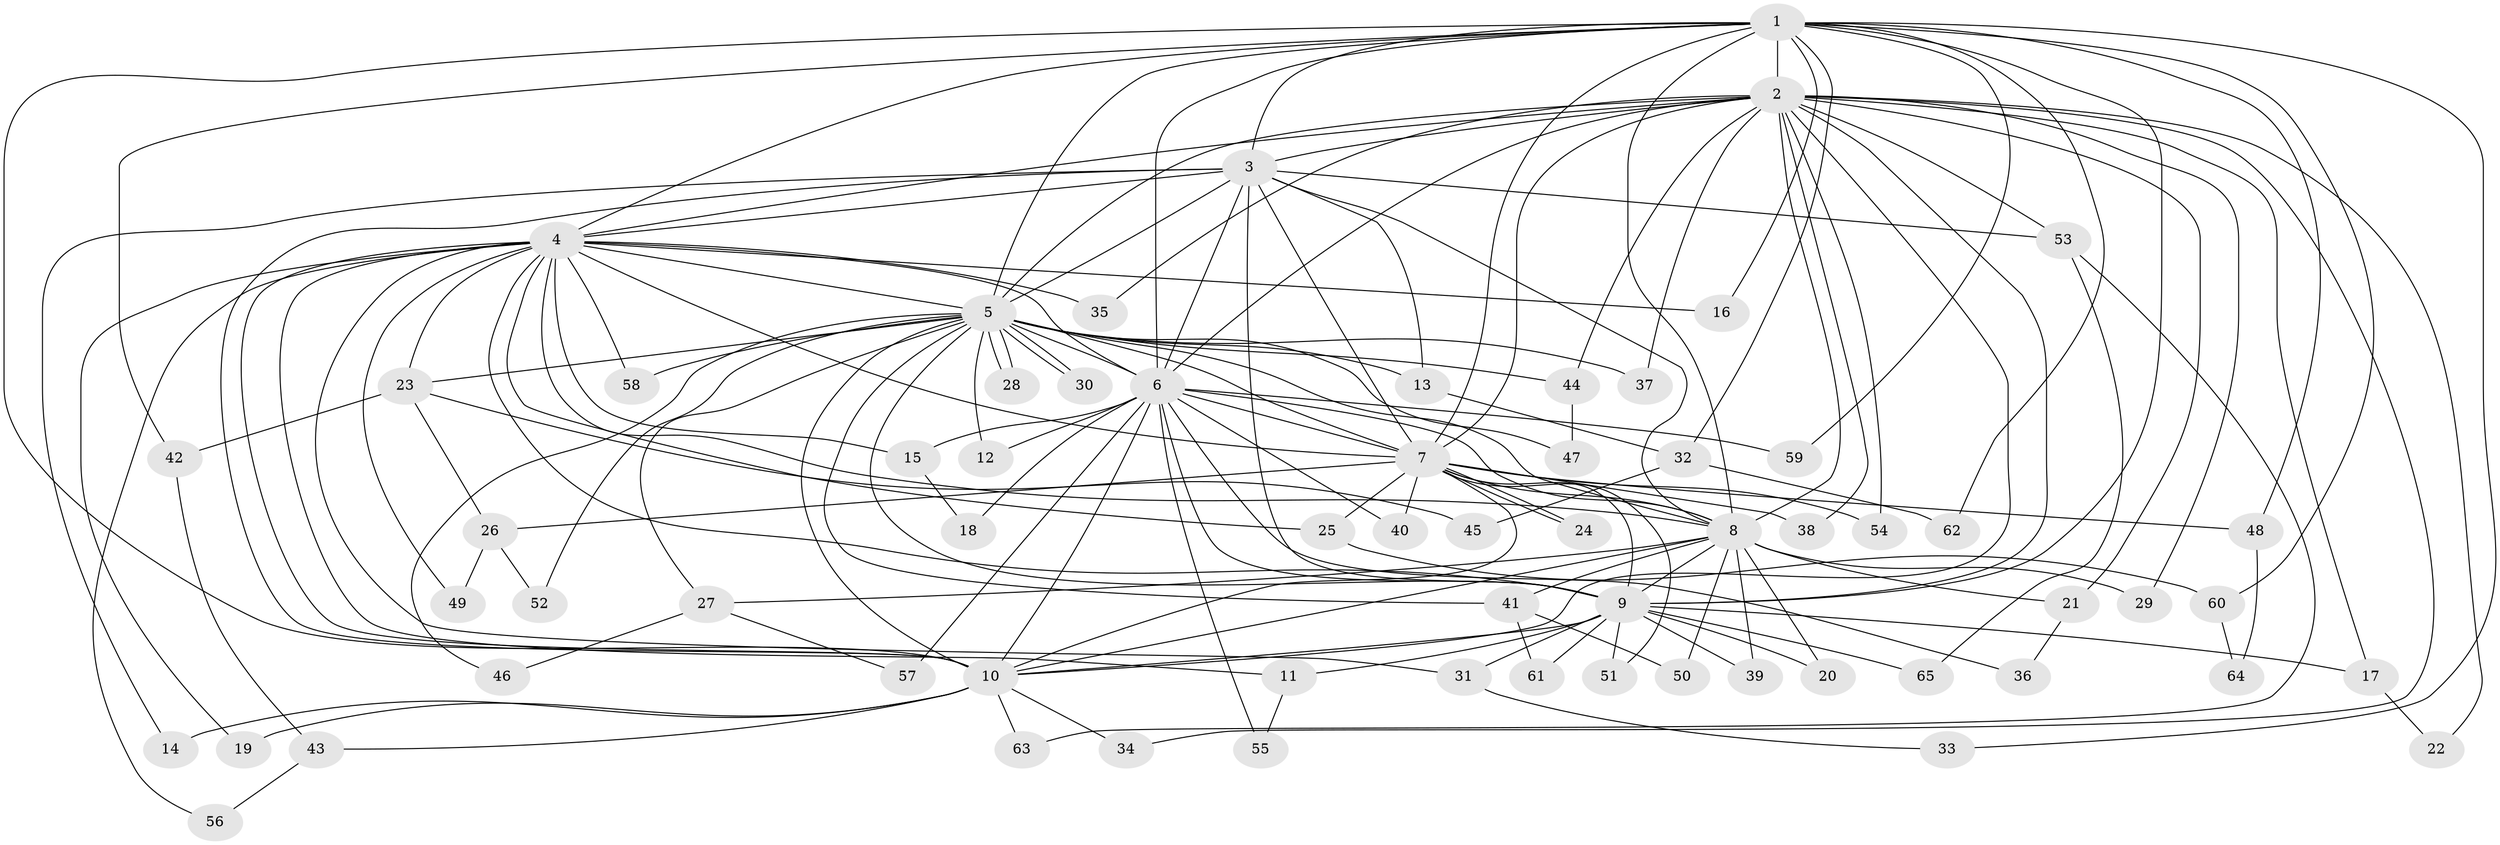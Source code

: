 // coarse degree distribution, {13: 0.05128205128205128, 24: 0.02564102564102564, 11: 0.02564102564102564, 19: 0.02564102564102564, 15: 0.02564102564102564, 14: 0.05128205128205128, 12: 0.02564102564102564, 3: 0.2564102564102564, 2: 0.4358974358974359, 1: 0.02564102564102564, 4: 0.05128205128205128}
// Generated by graph-tools (version 1.1) at 2025/17/03/04/25 18:17:17]
// undirected, 65 vertices, 155 edges
graph export_dot {
graph [start="1"]
  node [color=gray90,style=filled];
  1;
  2;
  3;
  4;
  5;
  6;
  7;
  8;
  9;
  10;
  11;
  12;
  13;
  14;
  15;
  16;
  17;
  18;
  19;
  20;
  21;
  22;
  23;
  24;
  25;
  26;
  27;
  28;
  29;
  30;
  31;
  32;
  33;
  34;
  35;
  36;
  37;
  38;
  39;
  40;
  41;
  42;
  43;
  44;
  45;
  46;
  47;
  48;
  49;
  50;
  51;
  52;
  53;
  54;
  55;
  56;
  57;
  58;
  59;
  60;
  61;
  62;
  63;
  64;
  65;
  1 -- 2;
  1 -- 3;
  1 -- 4;
  1 -- 5;
  1 -- 6;
  1 -- 7;
  1 -- 8;
  1 -- 9;
  1 -- 10;
  1 -- 16;
  1 -- 32;
  1 -- 33;
  1 -- 42;
  1 -- 48;
  1 -- 59;
  1 -- 60;
  1 -- 62;
  2 -- 3;
  2 -- 4;
  2 -- 5;
  2 -- 6;
  2 -- 7;
  2 -- 8;
  2 -- 9;
  2 -- 10;
  2 -- 17;
  2 -- 21;
  2 -- 22;
  2 -- 29;
  2 -- 34;
  2 -- 35;
  2 -- 37;
  2 -- 38;
  2 -- 44;
  2 -- 53;
  2 -- 54;
  3 -- 4;
  3 -- 5;
  3 -- 6;
  3 -- 7;
  3 -- 8;
  3 -- 9;
  3 -- 10;
  3 -- 13;
  3 -- 14;
  3 -- 53;
  4 -- 5;
  4 -- 6;
  4 -- 7;
  4 -- 8;
  4 -- 9;
  4 -- 10;
  4 -- 11;
  4 -- 15;
  4 -- 16;
  4 -- 19;
  4 -- 23;
  4 -- 25;
  4 -- 31;
  4 -- 35;
  4 -- 49;
  4 -- 56;
  4 -- 58;
  5 -- 6;
  5 -- 7;
  5 -- 8;
  5 -- 9;
  5 -- 10;
  5 -- 12;
  5 -- 13;
  5 -- 23;
  5 -- 27;
  5 -- 28;
  5 -- 28;
  5 -- 30;
  5 -- 30;
  5 -- 37;
  5 -- 41;
  5 -- 44;
  5 -- 46;
  5 -- 47;
  5 -- 52;
  5 -- 58;
  6 -- 7;
  6 -- 8;
  6 -- 9;
  6 -- 10;
  6 -- 12;
  6 -- 15;
  6 -- 18;
  6 -- 36;
  6 -- 40;
  6 -- 55;
  6 -- 57;
  6 -- 59;
  7 -- 8;
  7 -- 9;
  7 -- 10;
  7 -- 24;
  7 -- 24;
  7 -- 25;
  7 -- 26;
  7 -- 38;
  7 -- 40;
  7 -- 48;
  7 -- 51;
  7 -- 54;
  8 -- 9;
  8 -- 10;
  8 -- 20;
  8 -- 21;
  8 -- 27;
  8 -- 29;
  8 -- 39;
  8 -- 41;
  8 -- 50;
  9 -- 10;
  9 -- 11;
  9 -- 17;
  9 -- 20;
  9 -- 31;
  9 -- 39;
  9 -- 51;
  9 -- 61;
  9 -- 65;
  10 -- 14;
  10 -- 19;
  10 -- 34;
  10 -- 43;
  10 -- 63;
  11 -- 55;
  13 -- 32;
  15 -- 18;
  17 -- 22;
  21 -- 36;
  23 -- 26;
  23 -- 42;
  23 -- 45;
  25 -- 60;
  26 -- 49;
  26 -- 52;
  27 -- 46;
  27 -- 57;
  31 -- 33;
  32 -- 45;
  32 -- 62;
  41 -- 50;
  41 -- 61;
  42 -- 43;
  43 -- 56;
  44 -- 47;
  48 -- 64;
  53 -- 63;
  53 -- 65;
  60 -- 64;
}
